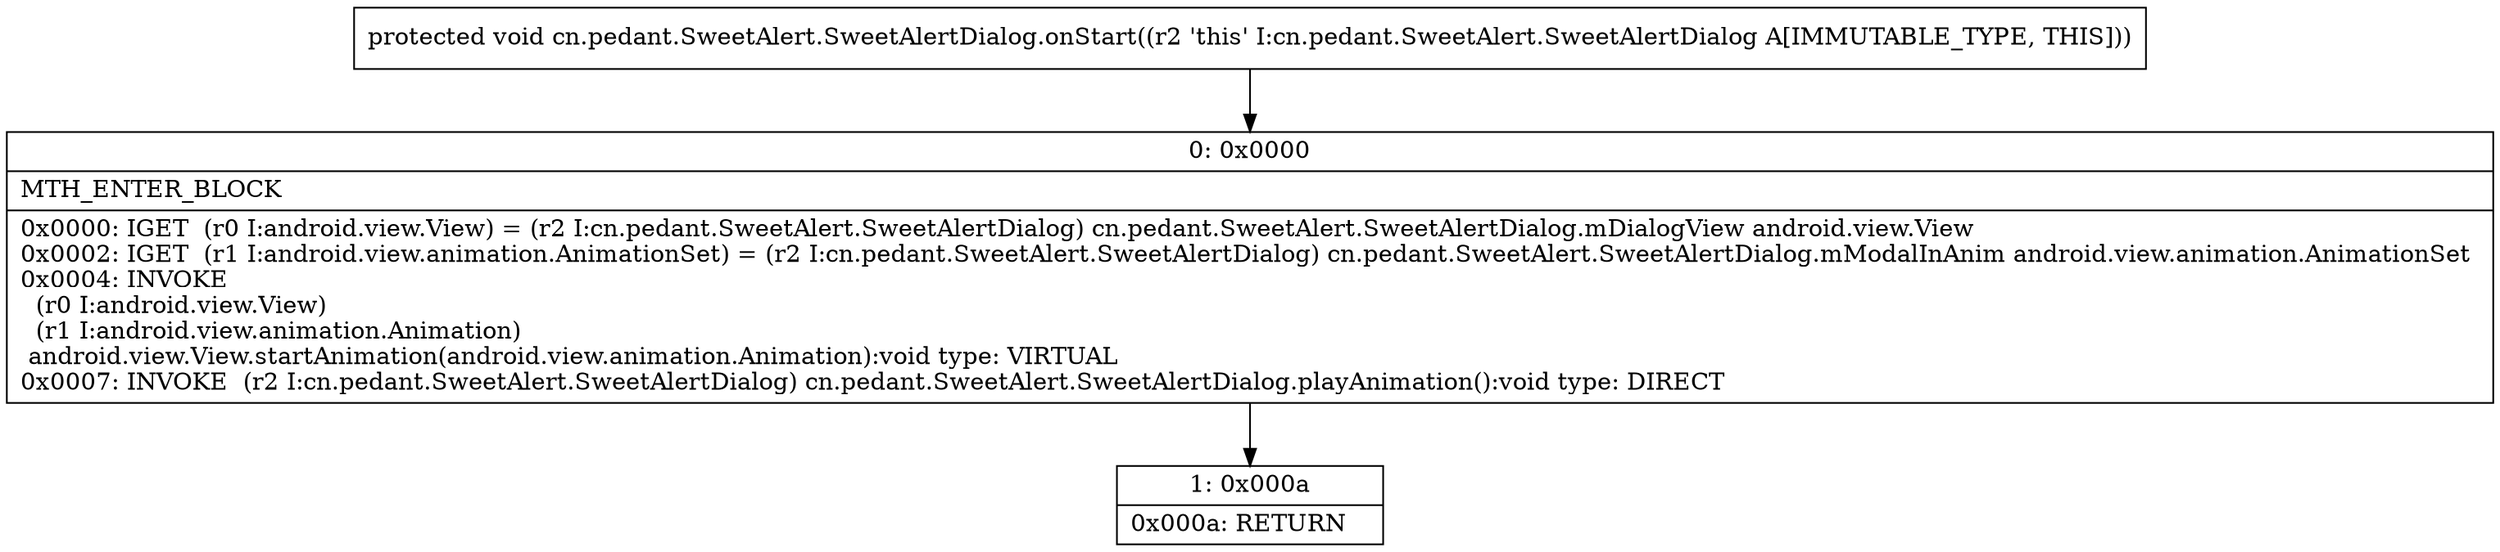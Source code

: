 digraph "CFG forcn.pedant.SweetAlert.SweetAlertDialog.onStart()V" {
Node_0 [shape=record,label="{0\:\ 0x0000|MTH_ENTER_BLOCK\l|0x0000: IGET  (r0 I:android.view.View) = (r2 I:cn.pedant.SweetAlert.SweetAlertDialog) cn.pedant.SweetAlert.SweetAlertDialog.mDialogView android.view.View \l0x0002: IGET  (r1 I:android.view.animation.AnimationSet) = (r2 I:cn.pedant.SweetAlert.SweetAlertDialog) cn.pedant.SweetAlert.SweetAlertDialog.mModalInAnim android.view.animation.AnimationSet \l0x0004: INVOKE  \l  (r0 I:android.view.View)\l  (r1 I:android.view.animation.Animation)\l android.view.View.startAnimation(android.view.animation.Animation):void type: VIRTUAL \l0x0007: INVOKE  (r2 I:cn.pedant.SweetAlert.SweetAlertDialog) cn.pedant.SweetAlert.SweetAlertDialog.playAnimation():void type: DIRECT \l}"];
Node_1 [shape=record,label="{1\:\ 0x000a|0x000a: RETURN   \l}"];
MethodNode[shape=record,label="{protected void cn.pedant.SweetAlert.SweetAlertDialog.onStart((r2 'this' I:cn.pedant.SweetAlert.SweetAlertDialog A[IMMUTABLE_TYPE, THIS])) }"];
MethodNode -> Node_0;
Node_0 -> Node_1;
}

